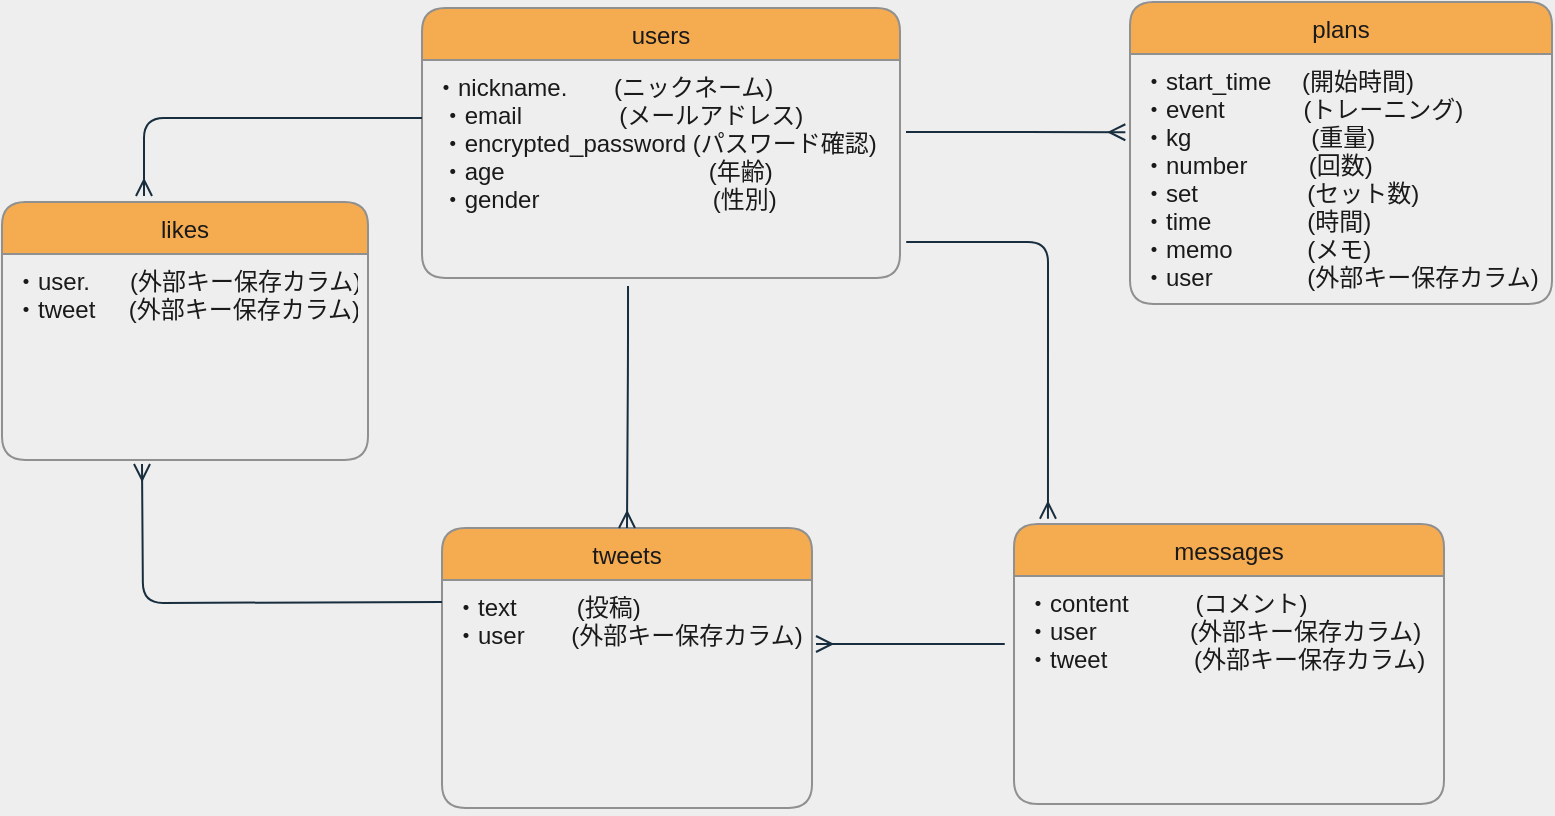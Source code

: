 <mxfile>
    <diagram id="hUgYI_j49PTDiPYuqYr9" name="ページ1">
        <mxGraphModel dx="682" dy="468" grid="0" gridSize="10" guides="1" tooltips="1" connect="1" arrows="1" fold="1" page="1" pageScale="1" pageWidth="827" pageHeight="1169" background="#EEEEEE" math="0" shadow="0">
            <root>
                <mxCell id="0"/>
                <mxCell id="2" parent="0"/>
                <mxCell id="4" value="users" style="swimlane;fontStyle=0;childLayout=stackLayout;horizontal=1;startSize=26;horizontalStack=0;resizeParent=1;resizeParentMax=0;resizeLast=0;collapsible=1;marginBottom=0;rounded=1;fillColor=#F5AB50;strokeColor=#909090;fontColor=#1A1A1A;" parent="2" vertex="1">
                    <mxGeometry x="220" y="80" width="239" height="135" as="geometry"/>
                </mxCell>
                <mxCell id="7" value="・nickname.       (ニックネーム)    &#10; ・email          　 (メールアドレス)&#10; ・encrypted_password (パスワード確認)&#10; ・age 　                          (年齢)&#10; ・gender                          (性別)" style="text;strokeColor=none;fillColor=none;align=left;verticalAlign=top;spacingLeft=4;spacingRight=4;overflow=hidden;rotatable=0;points=[[0,0.5],[1,0.5]];portConstraint=eastwest;rounded=1;fontColor=#1A1A1A;" parent="4" vertex="1">
                    <mxGeometry y="26" width="239" height="109" as="geometry"/>
                </mxCell>
                <mxCell id="8" value="plans" style="swimlane;fontStyle=0;childLayout=stackLayout;horizontal=1;startSize=26;horizontalStack=0;resizeParent=1;resizeParentMax=0;resizeLast=0;collapsible=1;marginBottom=0;rounded=1;fillColor=#F5AB50;strokeColor=#909090;fontColor=#1A1A1A;" parent="2" vertex="1">
                    <mxGeometry x="574" y="77" width="211" height="151" as="geometry">
                        <mxRectangle x="574" y="77" width="56" height="26" as="alternateBounds"/>
                    </mxGeometry>
                </mxCell>
                <mxCell id="11" value="・start_time　 (開始時間)&#10;・event 　　　(トレーニング)&#10;・kg　　　　　(重量)&#10;・number 　 　(回数)&#10;・set 　　　 　(セット数)&#10;・time　　　　(時間)&#10;・memo　    　(メモ)&#10;・user　　       (外部キー保存カラム)" style="text;strokeColor=none;fillColor=none;align=left;verticalAlign=top;spacingLeft=4;spacingRight=4;overflow=hidden;rotatable=0;points=[[0,0.5],[1,0.5]];portConstraint=eastwest;rounded=1;fontColor=#1A1A1A;" parent="8" vertex="1">
                    <mxGeometry y="26" width="211" height="125" as="geometry"/>
                </mxCell>
                <mxCell id="12" value="likes" style="swimlane;fontStyle=0;childLayout=stackLayout;horizontal=1;startSize=26;horizontalStack=0;resizeParent=1;resizeParentMax=0;resizeLast=0;collapsible=1;marginBottom=0;rounded=1;fillColor=#F5AB50;strokeColor=#909090;fontColor=#1A1A1A;" parent="2" vertex="1">
                    <mxGeometry x="10" y="177" width="183" height="129" as="geometry"/>
                </mxCell>
                <mxCell id="15" value="・user.      (外部キー保存カラム)&#10;・tweet     (外部キー保存カラム)" style="text;strokeColor=none;fillColor=none;align=left;verticalAlign=top;spacingLeft=4;spacingRight=4;overflow=hidden;rotatable=0;points=[[0,0.5],[1,0.5]];portConstraint=eastwest;rounded=1;fontColor=#1A1A1A;" parent="12" vertex="1">
                    <mxGeometry y="26" width="183" height="103" as="geometry"/>
                </mxCell>
                <mxCell id="16" value="tweets" style="swimlane;fontStyle=0;childLayout=stackLayout;horizontal=1;startSize=26;horizontalStack=0;resizeParent=1;resizeParentMax=0;resizeLast=0;collapsible=1;marginBottom=0;rounded=1;fillColor=#F5AB50;strokeColor=#909090;fontColor=#1A1A1A;" parent="2" vertex="1">
                    <mxGeometry x="230" y="340" width="185" height="140" as="geometry"/>
                </mxCell>
                <mxCell id="19" value="・text         (投稿) &#10;・user       (外部キー保存カラム)" style="text;strokeColor=none;fillColor=none;align=left;verticalAlign=top;spacingLeft=4;spacingRight=4;overflow=hidden;rotatable=0;points=[[0,0.5],[1,0.5]];portConstraint=eastwest;rounded=1;fontColor=#1A1A1A;" parent="16" vertex="1">
                    <mxGeometry y="26" width="185" height="114" as="geometry"/>
                </mxCell>
                <mxCell id="20" value="messages" style="swimlane;fontStyle=0;childLayout=stackLayout;horizontal=1;startSize=26;horizontalStack=0;resizeParent=1;resizeParentMax=0;resizeLast=0;collapsible=1;marginBottom=0;rounded=1;fillColor=#F5AB50;strokeColor=#909090;fontColor=#1A1A1A;" parent="2" vertex="1">
                    <mxGeometry x="516" y="338" width="215" height="140" as="geometry"/>
                </mxCell>
                <mxCell id="23" value="・content          (コメント)&#10;・user              (外部キー保存カラム)&#10;・tweet             (外部キー保存カラム)" style="text;strokeColor=none;fillColor=none;align=left;verticalAlign=top;spacingLeft=4;spacingRight=4;overflow=hidden;rotatable=0;points=[[0,0.5],[1,0.5]];portConstraint=eastwest;rounded=1;fontColor=#1A1A1A;" parent="20" vertex="1">
                    <mxGeometry y="26" width="215" height="114" as="geometry"/>
                </mxCell>
                <mxCell id="44" style="edgeStyle=orthogonalEdgeStyle;orthogonalLoop=1;jettySize=auto;html=1;endArrow=ERmany;endFill=0;entryX=-0.011;entryY=0.313;entryDx=0;entryDy=0;entryPerimeter=0;labelBackgroundColor=#EEEEEE;strokeColor=#182E3E;fontColor=#1A1A1A;" parent="2" target="11" edge="1">
                    <mxGeometry relative="1" as="geometry">
                        <mxPoint x="462" y="142" as="sourcePoint"/>
                        <mxPoint x="458" y="145" as="targetPoint"/>
                        <Array as="points">
                            <mxPoint x="511" y="142"/>
                            <mxPoint x="511" y="142"/>
                        </Array>
                    </mxGeometry>
                </mxCell>
                <mxCell id="46" style="edgeStyle=orthogonalEdgeStyle;orthogonalLoop=1;jettySize=auto;html=1;exitX=0;exitY=0.5;exitDx=0;exitDy=0;endArrow=ERmany;endFill=0;labelBackgroundColor=#EEEEEE;strokeColor=#182E3E;fontColor=#1A1A1A;" parent="2" edge="1">
                    <mxGeometry relative="1" as="geometry">
                        <mxPoint x="220" y="135" as="sourcePoint"/>
                        <mxPoint x="81" y="174" as="targetPoint"/>
                        <Array as="points">
                            <mxPoint x="81" y="135"/>
                        </Array>
                    </mxGeometry>
                </mxCell>
                <mxCell id="47" style="edgeStyle=orthogonalEdgeStyle;orthogonalLoop=1;jettySize=auto;html=1;exitX=0;exitY=0.5;exitDx=0;exitDy=0;endArrow=ERmany;endFill=0;labelBackgroundColor=#EEEEEE;strokeColor=#182E3E;fontColor=#1A1A1A;" parent="2" edge="1">
                    <mxGeometry relative="1" as="geometry">
                        <mxPoint x="80" y="308" as="targetPoint"/>
                        <mxPoint x="230" y="377" as="sourcePoint"/>
                    </mxGeometry>
                </mxCell>
                <mxCell id="48" style="edgeStyle=orthogonalEdgeStyle;orthogonalLoop=1;jettySize=auto;html=1;entryX=0.079;entryY=-0.019;entryDx=0;entryDy=0;entryPerimeter=0;endArrow=ERmany;endFill=0;exitX=1.013;exitY=0.835;exitDx=0;exitDy=0;exitPerimeter=0;labelBackgroundColor=#EEEEEE;strokeColor=#182E3E;fontColor=#1A1A1A;" parent="2" source="7" target="20" edge="1">
                    <mxGeometry relative="1" as="geometry"/>
                </mxCell>
                <mxCell id="49" style="edgeStyle=orthogonalEdgeStyle;orthogonalLoop=1;jettySize=auto;html=1;entryX=0.5;entryY=0;entryDx=0;entryDy=0;endArrow=ERmany;endFill=0;exitX=0.431;exitY=1.037;exitDx=0;exitDy=0;exitPerimeter=0;labelBackgroundColor=#EEEEEE;strokeColor=#182E3E;fontColor=#1A1A1A;" parent="2" source="7" target="16" edge="1">
                    <mxGeometry relative="1" as="geometry">
                        <mxPoint x="300" y="253" as="sourcePoint"/>
                        <Array as="points">
                            <mxPoint x="323" y="253"/>
                        </Array>
                    </mxGeometry>
                </mxCell>
                <mxCell id="50" style="edgeStyle=orthogonalEdgeStyle;orthogonalLoop=1;jettySize=auto;html=1;exitX=0;exitY=0.5;exitDx=0;exitDy=0;endArrow=ERmany;endFill=0;labelBackgroundColor=#EEEEEE;strokeColor=#182E3E;fontColor=#1A1A1A;" parent="2" edge="1">
                    <mxGeometry relative="1" as="geometry">
                        <mxPoint x="479" y="398" as="sourcePoint"/>
                        <mxPoint x="417" y="398" as="targetPoint"/>
                        <Array as="points">
                            <mxPoint x="516" y="398"/>
                            <mxPoint x="516" y="398"/>
                        </Array>
                    </mxGeometry>
                </mxCell>
            </root>
        </mxGraphModel>
    </diagram>
</mxfile>